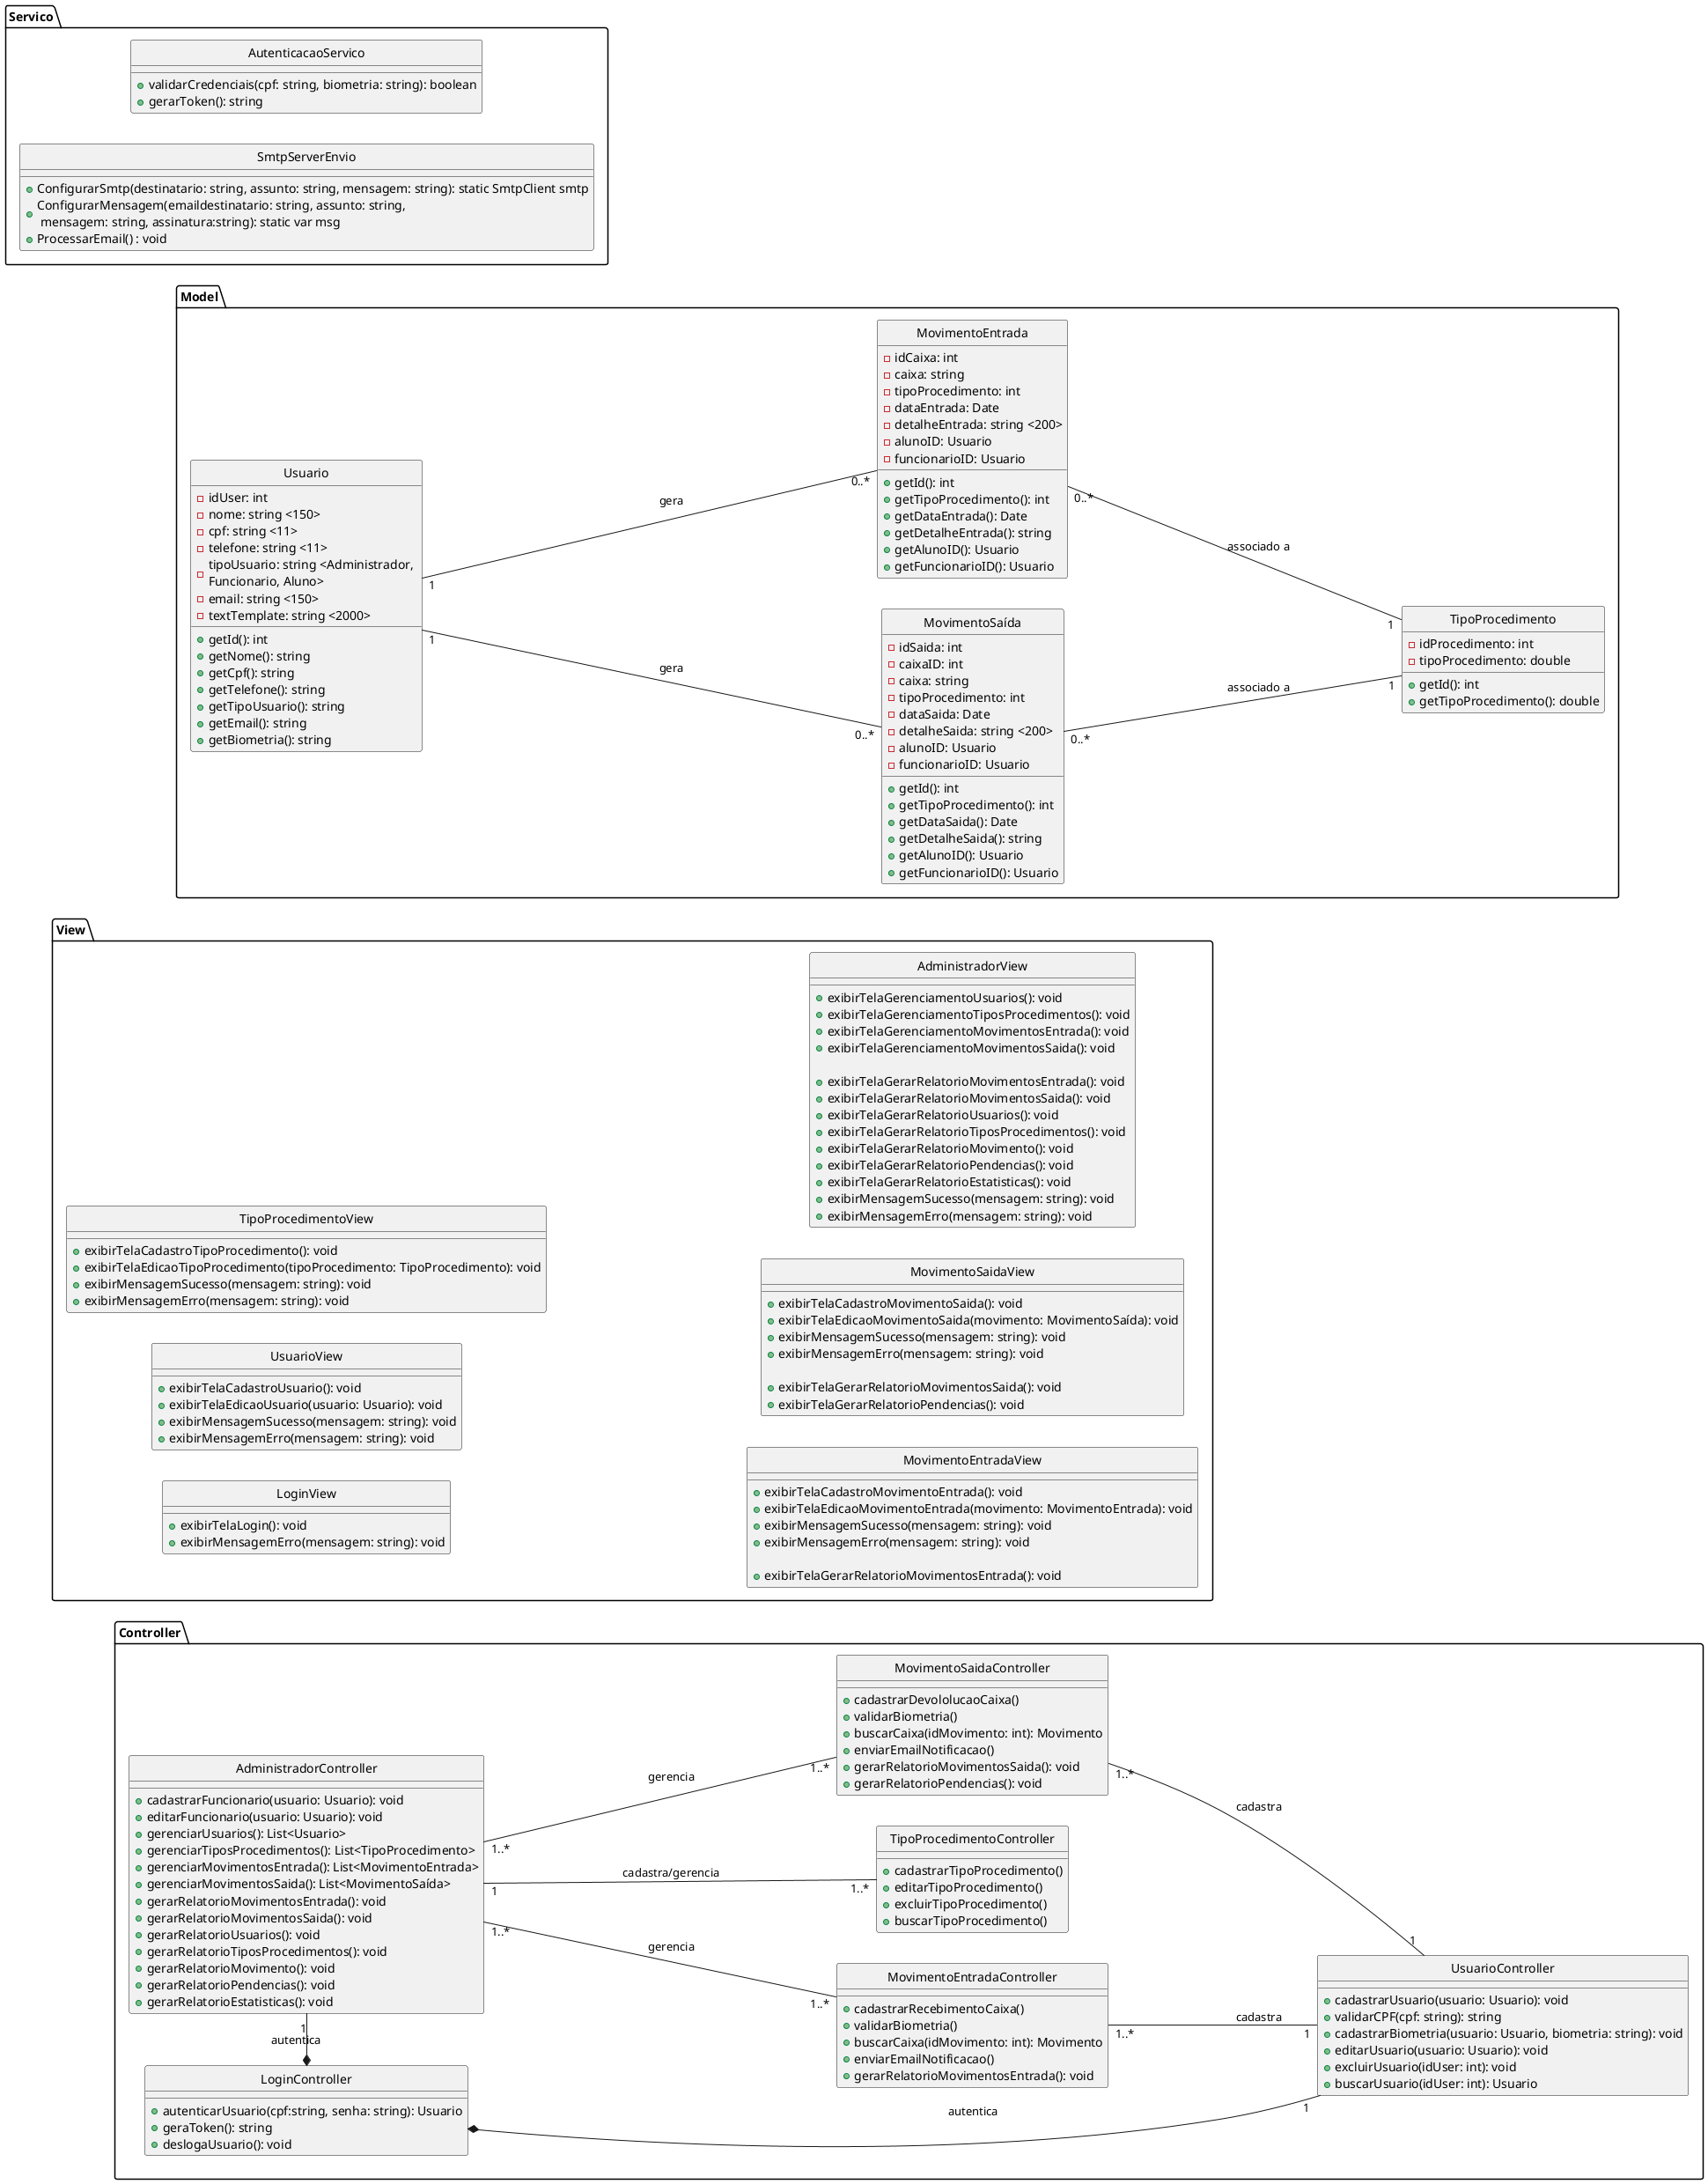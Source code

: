 @startuml
/' Modelagem das Classes do Sistema SisOdonto '/
left to right direction
hide circle


package "Model" {
    class "Usuario" {
        -idUser: int
        -nome: string <150>
        -cpf: string <11>
        -telefone: string <11>
        -tipoUsuario: string <Administrador, \nFuncionario, Aluno>
        -email: string <150>
        -textTemplate: string <2000>
        +getId(): int
        +getNome(): string
        +getCpf(): string
        +getTelefone(): string
        +getTipoUsuario(): string
        +getEmail(): string
        +getBiometria(): string
    }

    Class "TipoProcedimento" {
        -idProcedimento: int
        -tipoProcedimento: double
        +getId(): int
        +getTipoProcedimento(): double
    }

    Class "MovimentoEntrada" {
        -idCaixa: int
        -caixa: string
        -tipoProcedimento: int
        -dataEntrada: Date
        -detalheEntrada: string <200>
        -alunoID: Usuario
        -funcionarioID: Usuario
        +getId(): int
        +getTipoProcedimento(): int
        +getDataEntrada(): Date
        +getDetalheEntrada(): string
        +getAlunoID(): Usuario
        +getFuncionarioID(): Usuario
    }

        Class "MovimentoSaída" {
        -idSaida: int
        -caixaID: int
        -caixa: string
        -tipoProcedimento: int
        -dataSaida: Date
        -detalheSaida: string <200>
        -alunoID: Usuario
        -funcionarioID: Usuario
        +getId(): int
        +getTipoProcedimento(): int
        +getDataSaida(): Date
        +getDetalheSaida(): string
        +getAlunoID(): Usuario
        +getFuncionarioID(): Usuario
    }

    Usuario "1" -- "0..*" MovimentoEntrada : "gera"
    Usuario "1" -- "0..*" MovimentoSaída : "gera"
    TipoProcedimento "1" -up- "0..*" MovimentoEntrada : "associado a"
    TipoProcedimento "1" -up- "0..*" MovimentoSaída : "associado a"

}

package "Controller" {
    /' Controlador de autenticação do usuário '/
        class "LoginController" {
        +autenticarUsuario(cpf:string, senha: string): Usuario
        +geraToken(): string
        +deslogaUsuario(): void
    }
    /' De acordo com o tipo de usuário'/
    class "UsuarioController" {
        /' Controlador de usuários Funcionário - Administrador'/
        /' Controlador de usuários Aluno - Funcionário'/
        +cadastrarUsuario(usuario: Usuario): void
        +validarCPF(cpf: string): string
        +cadastrarBiometria(usuario: Usuario, biometria: string): void
        +editarUsuario(usuario: Usuario): void
        +excluirUsuario(idUser: int): void
        +buscarUsuario(idUser: int): Usuario
    }
    /' Controlador de tipos de procedimentos'/
    class "TipoProcedimentoController" {
        /' Controlador de tipos de procedimentos - Administrador'/
        +cadastrarTipoProcedimento()
        +editarTipoProcedimento()
        +excluirTipoProcedimento()
        +buscarTipoProcedimento()
    }

    class "MovimentoEntradaController" {
        /' Controlador de entrega de caixa - Funcionário'/
        +cadastrarRecebimentoCaixa()
        +validarBiometria()
        +buscarCaixa(idMovimento: int): Movimento
        +enviarEmailNotificacao()
        +gerarRelatorioMovimentosEntrada(): void
    }

    class "MovimentoSaidaController" {
        /' Controlador de devolução de caixa - Funcionário'/
        +cadastrarDevololucaoCaixa()
        +validarBiometria()
        +buscarCaixa(idMovimento: int): Movimento
        +enviarEmailNotificacao()
        +gerarRelatorioMovimentosSaida(): void
        +gerarRelatorioPendencias(): void
    }

    class "AdministradorController" {
        /' Controlador de administração do sistema - Administrador'/
        +cadastrarFuncionario(usuario: Usuario): void
        +editarFuncionario(usuario: Usuario): void
        +gerenciarUsuarios(): List<Usuario>
        +gerenciarTiposProcedimentos(): List<TipoProcedimento>
        +gerenciarMovimentosEntrada(): List<MovimentoEntrada>
        +gerenciarMovimentosSaida(): List<MovimentoSaída>
        +gerarRelatorioMovimentosEntrada(): void
        +gerarRelatorioMovimentosSaida(): void
        +gerarRelatorioUsuarios(): void
        +gerarRelatorioTiposProcedimentos(): void
        +gerarRelatorioMovimento(): void
        +gerarRelatorioPendencias(): void
        +gerarRelatorioEstatisticas(): void
    }

    LoginController *-right- "1" UsuarioController : "autentica"
    LoginController *-right- "1" AdministradorController : "autentica"
    AdministradorController "1..*" -down- "1..*" MovimentoEntradaController : "gerencia"
    AdministradorController "1..*" -down- "1..*" MovimentoSaidaController : "gerencia"
    UsuarioController "1" -up- "1..*" MovimentoEntradaController : "cadastra"
    UsuarioController "1" -up- "1..*" MovimentoSaidaController : "cadastra"
    AdministradorController "1" -- "1..*" TipoProcedimentoController : "cadastra/gerencia"

    
    }

package "View" {
    /' Interface de usuário para autenticação '/
    class "LoginView" {
        +exibirTelaLogin(): void
        +exibirMensagemErro(mensagem: string): void
    }

    /' Interface de usuário para cadastro e edição de usuários '/
    class "UsuarioView" {
        +exibirTelaCadastroUsuario(): void  
        +exibirTelaEdicaoUsuario(usuario: Usuario): void
        +exibirMensagemSucesso(mensagem: string): void
        +exibirMensagemErro(mensagem: string): void
    }

    /' Interface de usuário para tipos de procedimentos '/
    class "TipoProcedimentoView" {
        +exibirTelaCadastroTipoProcedimento(): void
        +exibirTelaEdicaoTipoProcedimento(tipoProcedimento: TipoProcedimento): void
        +exibirMensagemSucesso(mensagem: string): void
        +exibirMensagemErro(mensagem: string): void
    }

    /' Interface de usuário para movimentação de entrada '/
    class "MovimentoEntradaView" {  
        +exibirTelaCadastroMovimentoEntrada(): void
        +exibirTelaEdicaoMovimentoEntrada(movimento: MovimentoEntrada): void
        +exibirMensagemSucesso(mensagem: string): void
        +exibirMensagemErro(mensagem: string): void

        +exibirTelaGerarRelatorioMovimentosEntrada(): void
    }
    /' Interface de usuário para movimentação de saída '/
    class "MovimentoSaidaView" {
        +exibirTelaCadastroMovimentoSaida(): void
        +exibirTelaEdicaoMovimentoSaida(movimento: MovimentoSaída): void
        +exibirMensagemSucesso(mensagem: string): void
        +exibirMensagemErro(mensagem: string): void
        
        +exibirTelaGerarRelatorioMovimentosSaida(): void
        +exibirTelaGerarRelatorioPendencias(): void
    }

    /' Interface de usuário para administração do sistema '/
    class "AdministradorView" {
        +exibirTelaGerenciamentoUsuarios(): void
        +exibirTelaGerenciamentoTiposProcedimentos(): void
        +exibirTelaGerenciamentoMovimentosEntrada(): void
        +exibirTelaGerenciamentoMovimentosSaida(): void 

        +exibirTelaGerarRelatorioMovimentosEntrada(): void
        +exibirTelaGerarRelatorioMovimentosSaida(): void
        +exibirTelaGerarRelatorioUsuarios(): void
        +exibirTelaGerarRelatorioTiposProcedimentos(): void
        +exibirTelaGerarRelatorioMovimento(): void
        +exibirTelaGerarRelatorioPendencias(): void
        +exibirTelaGerarRelatorioEstatisticas(): void
        +exibirMensagemSucesso(mensagem: string): void
        +exibirMensagemErro(mensagem: string): void
    }
}

package "Servico" {
    /' Serviço de autenticação '/
    class "AutenticacaoServico" {
        +validarCredenciais(cpf: string, biometria: string): boolean
        +gerarToken(): string
    }

    /' Serviço de envio de e-mails '/
    class "SmtpServerEnvio" {
        +ConfigurarSmtp(destinatario: string, assunto: string, mensagem: string): static SmtpClient smtp
        +ConfigurarMensagem(emaildestinatario: string, assunto: string, \n mensagem: string, assinatura:string): static var msg
        +ProcessarEmail() : void
    }
}



@enduml
